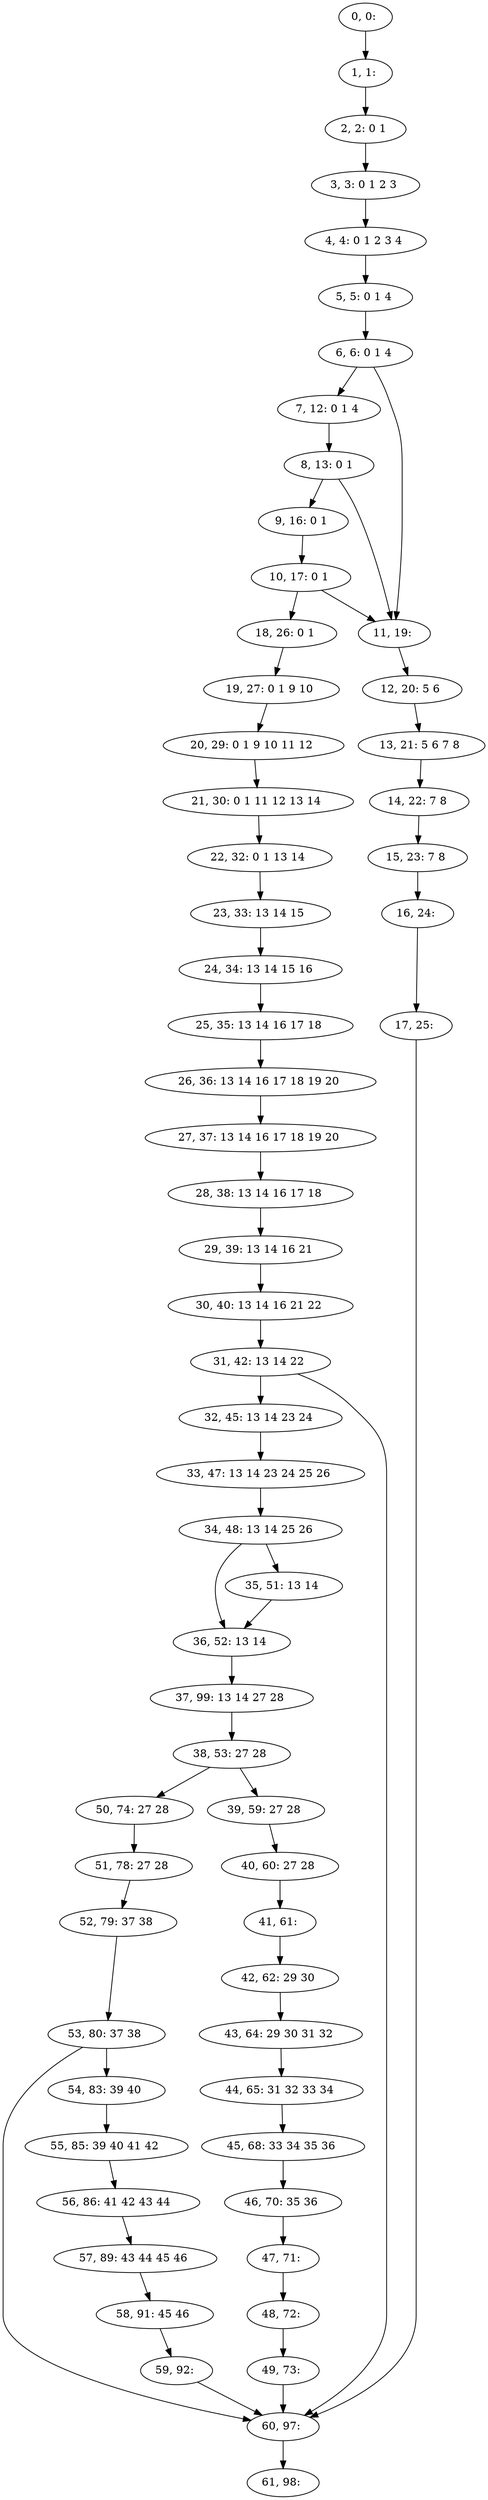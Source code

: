 digraph G {
0[label="0, 0: "];
1[label="1, 1: "];
2[label="2, 2: 0 1 "];
3[label="3, 3: 0 1 2 3 "];
4[label="4, 4: 0 1 2 3 4 "];
5[label="5, 5: 0 1 4 "];
6[label="6, 6: 0 1 4 "];
7[label="7, 12: 0 1 4 "];
8[label="8, 13: 0 1 "];
9[label="9, 16: 0 1 "];
10[label="10, 17: 0 1 "];
11[label="11, 19: "];
12[label="12, 20: 5 6 "];
13[label="13, 21: 5 6 7 8 "];
14[label="14, 22: 7 8 "];
15[label="15, 23: 7 8 "];
16[label="16, 24: "];
17[label="17, 25: "];
18[label="18, 26: 0 1 "];
19[label="19, 27: 0 1 9 10 "];
20[label="20, 29: 0 1 9 10 11 12 "];
21[label="21, 30: 0 1 11 12 13 14 "];
22[label="22, 32: 0 1 13 14 "];
23[label="23, 33: 13 14 15 "];
24[label="24, 34: 13 14 15 16 "];
25[label="25, 35: 13 14 16 17 18 "];
26[label="26, 36: 13 14 16 17 18 19 20 "];
27[label="27, 37: 13 14 16 17 18 19 20 "];
28[label="28, 38: 13 14 16 17 18 "];
29[label="29, 39: 13 14 16 21 "];
30[label="30, 40: 13 14 16 21 22 "];
31[label="31, 42: 13 14 22 "];
32[label="32, 45: 13 14 23 24 "];
33[label="33, 47: 13 14 23 24 25 26 "];
34[label="34, 48: 13 14 25 26 "];
35[label="35, 51: 13 14 "];
36[label="36, 52: 13 14 "];
37[label="37, 99: 13 14 27 28 "];
38[label="38, 53: 27 28 "];
39[label="39, 59: 27 28 "];
40[label="40, 60: 27 28 "];
41[label="41, 61: "];
42[label="42, 62: 29 30 "];
43[label="43, 64: 29 30 31 32 "];
44[label="44, 65: 31 32 33 34 "];
45[label="45, 68: 33 34 35 36 "];
46[label="46, 70: 35 36 "];
47[label="47, 71: "];
48[label="48, 72: "];
49[label="49, 73: "];
50[label="50, 74: 27 28 "];
51[label="51, 78: 27 28 "];
52[label="52, 79: 37 38 "];
53[label="53, 80: 37 38 "];
54[label="54, 83: 39 40 "];
55[label="55, 85: 39 40 41 42 "];
56[label="56, 86: 41 42 43 44 "];
57[label="57, 89: 43 44 45 46 "];
58[label="58, 91: 45 46 "];
59[label="59, 92: "];
60[label="60, 97: "];
61[label="61, 98: "];
0->1 ;
1->2 ;
2->3 ;
3->4 ;
4->5 ;
5->6 ;
6->7 ;
6->11 ;
7->8 ;
8->9 ;
8->11 ;
9->10 ;
10->11 ;
10->18 ;
11->12 ;
12->13 ;
13->14 ;
14->15 ;
15->16 ;
16->17 ;
17->60 ;
18->19 ;
19->20 ;
20->21 ;
21->22 ;
22->23 ;
23->24 ;
24->25 ;
25->26 ;
26->27 ;
27->28 ;
28->29 ;
29->30 ;
30->31 ;
31->32 ;
31->60 ;
32->33 ;
33->34 ;
34->35 ;
34->36 ;
35->36 ;
36->37 ;
37->38 ;
38->39 ;
38->50 ;
39->40 ;
40->41 ;
41->42 ;
42->43 ;
43->44 ;
44->45 ;
45->46 ;
46->47 ;
47->48 ;
48->49 ;
49->60 ;
50->51 ;
51->52 ;
52->53 ;
53->54 ;
53->60 ;
54->55 ;
55->56 ;
56->57 ;
57->58 ;
58->59 ;
59->60 ;
60->61 ;
}
